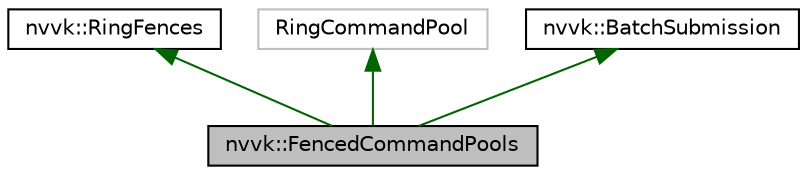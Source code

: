 digraph "nvvk::FencedCommandPools"
{
 // LATEX_PDF_SIZE
  edge [fontname="Helvetica",fontsize="10",labelfontname="Helvetica",labelfontsize="10"];
  node [fontname="Helvetica",fontsize="10",shape=record];
  Node1 [label="nvvk::FencedCommandPools",height=0.2,width=0.4,color="black", fillcolor="grey75", style="filled", fontcolor="black",tooltip=" "];
  Node2 -> Node1 [dir="back",color="darkgreen",fontsize="10",style="solid",fontname="Helvetica"];
  Node2 [label="nvvk::RingFences",height=0.2,width=0.4,color="black", fillcolor="white", style="filled",URL="$classnvvk_1_1_ring_fences.html",tooltip=" "];
  Node3 -> Node1 [dir="back",color="darkgreen",fontsize="10",style="solid",fontname="Helvetica"];
  Node3 [label="RingCommandPool",height=0.2,width=0.4,color="grey75", fillcolor="white", style="filled",tooltip=" "];
  Node4 -> Node1 [dir="back",color="darkgreen",fontsize="10",style="solid",fontname="Helvetica"];
  Node4 [label="nvvk::BatchSubmission",height=0.2,width=0.4,color="black", fillcolor="white", style="filled",URL="$classnvvk_1_1_batch_submission.html",tooltip=" "];
}

